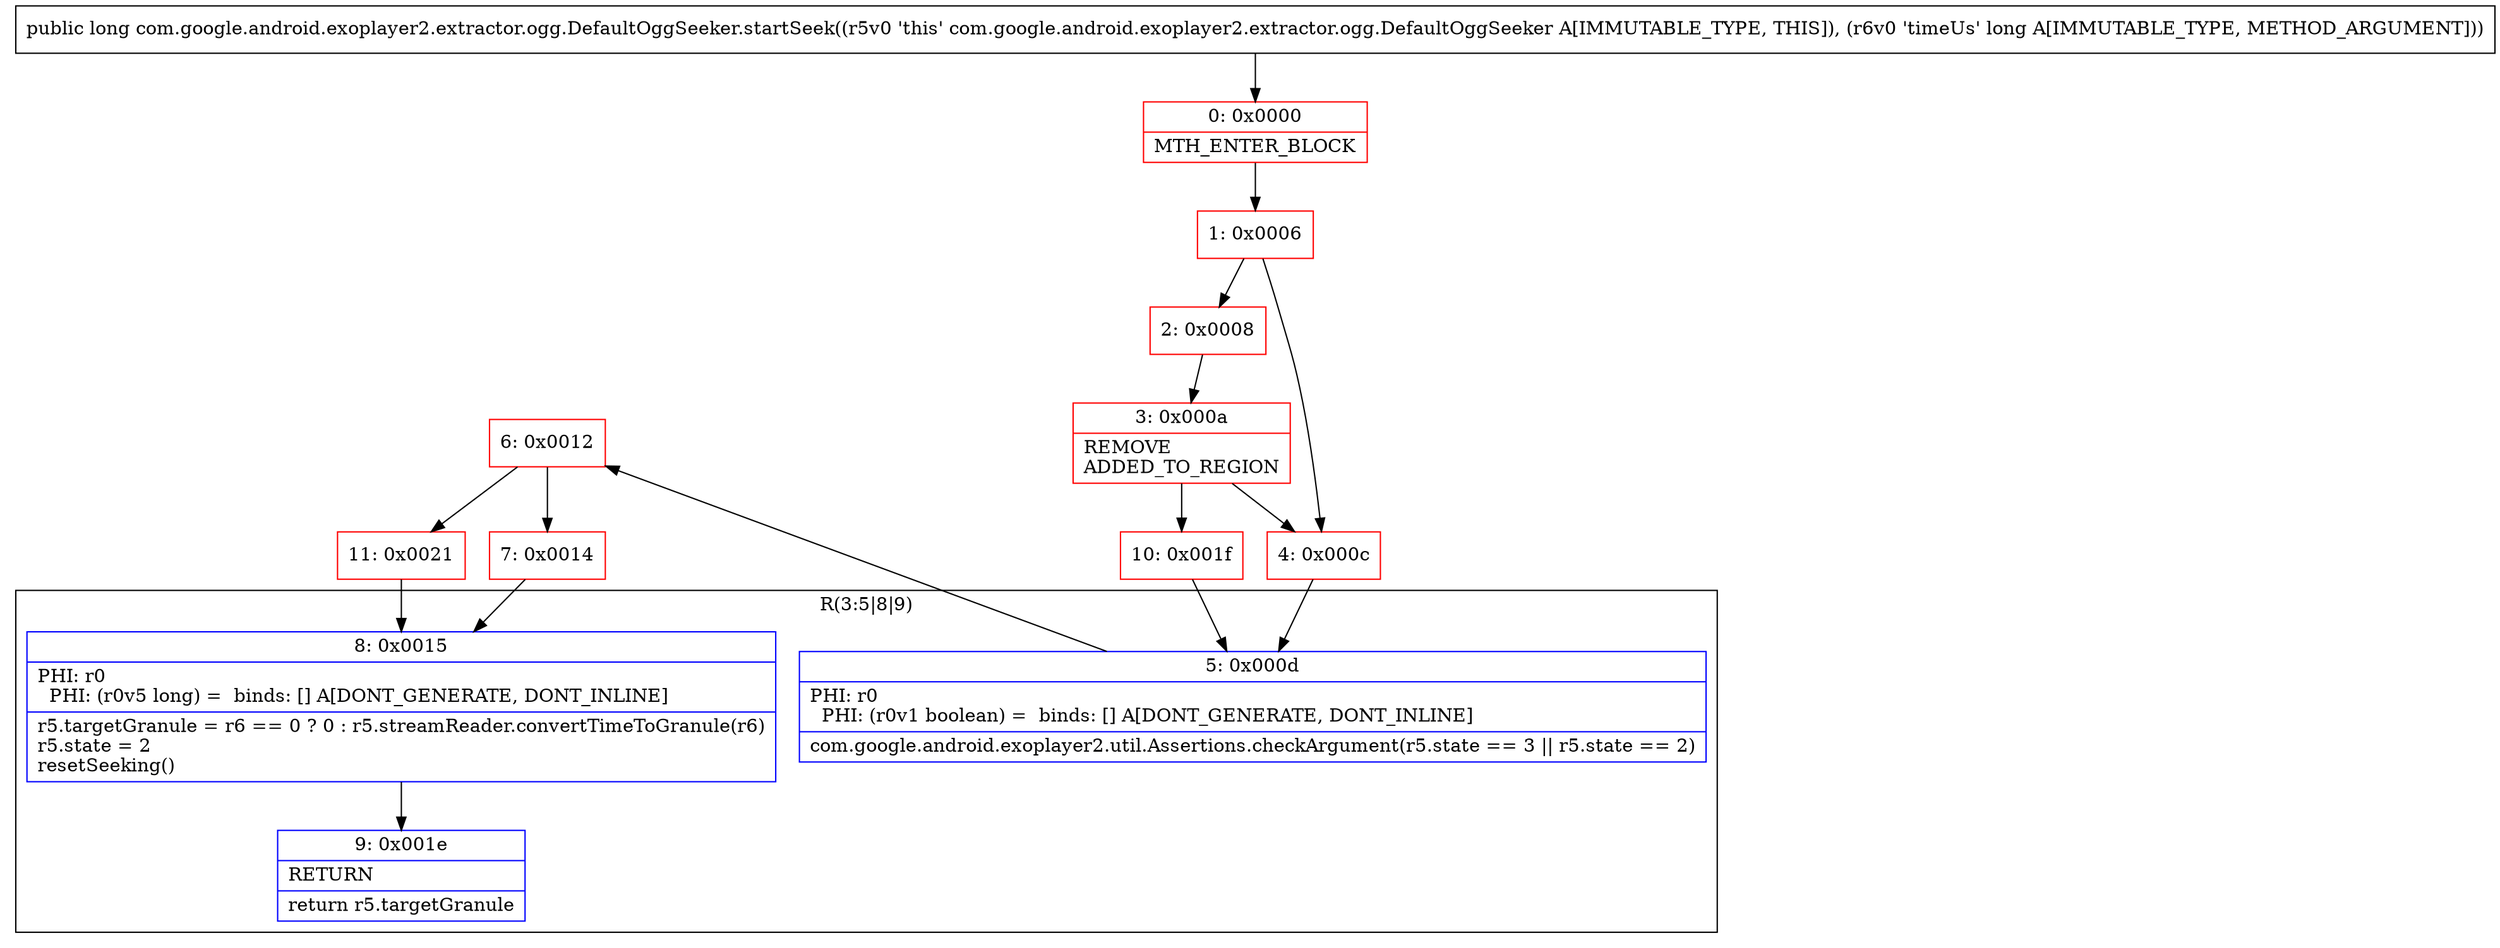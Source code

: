 digraph "CFG forcom.google.android.exoplayer2.extractor.ogg.DefaultOggSeeker.startSeek(J)J" {
subgraph cluster_Region_2129657407 {
label = "R(3:5|8|9)";
node [shape=record,color=blue];
Node_5 [shape=record,label="{5\:\ 0x000d|PHI: r0 \l  PHI: (r0v1 boolean) =  binds: [] A[DONT_GENERATE, DONT_INLINE]\l|com.google.android.exoplayer2.util.Assertions.checkArgument(r5.state == 3 \|\| r5.state == 2)\l}"];
Node_8 [shape=record,label="{8\:\ 0x0015|PHI: r0 \l  PHI: (r0v5 long) =  binds: [] A[DONT_GENERATE, DONT_INLINE]\l|r5.targetGranule = r6 == 0 ? 0 : r5.streamReader.convertTimeToGranule(r6)\lr5.state = 2\lresetSeeking()\l}"];
Node_9 [shape=record,label="{9\:\ 0x001e|RETURN\l|return r5.targetGranule\l}"];
}
Node_0 [shape=record,color=red,label="{0\:\ 0x0000|MTH_ENTER_BLOCK\l}"];
Node_1 [shape=record,color=red,label="{1\:\ 0x0006}"];
Node_2 [shape=record,color=red,label="{2\:\ 0x0008}"];
Node_3 [shape=record,color=red,label="{3\:\ 0x000a|REMOVE\lADDED_TO_REGION\l}"];
Node_4 [shape=record,color=red,label="{4\:\ 0x000c}"];
Node_6 [shape=record,color=red,label="{6\:\ 0x0012}"];
Node_7 [shape=record,color=red,label="{7\:\ 0x0014}"];
Node_10 [shape=record,color=red,label="{10\:\ 0x001f}"];
Node_11 [shape=record,color=red,label="{11\:\ 0x0021}"];
MethodNode[shape=record,label="{public long com.google.android.exoplayer2.extractor.ogg.DefaultOggSeeker.startSeek((r5v0 'this' com.google.android.exoplayer2.extractor.ogg.DefaultOggSeeker A[IMMUTABLE_TYPE, THIS]), (r6v0 'timeUs' long A[IMMUTABLE_TYPE, METHOD_ARGUMENT])) }"];
MethodNode -> Node_0;
Node_5 -> Node_6;
Node_8 -> Node_9;
Node_0 -> Node_1;
Node_1 -> Node_2;
Node_1 -> Node_4;
Node_2 -> Node_3;
Node_3 -> Node_4;
Node_3 -> Node_10;
Node_4 -> Node_5;
Node_6 -> Node_7;
Node_6 -> Node_11;
Node_7 -> Node_8;
Node_10 -> Node_5;
Node_11 -> Node_8;
}

